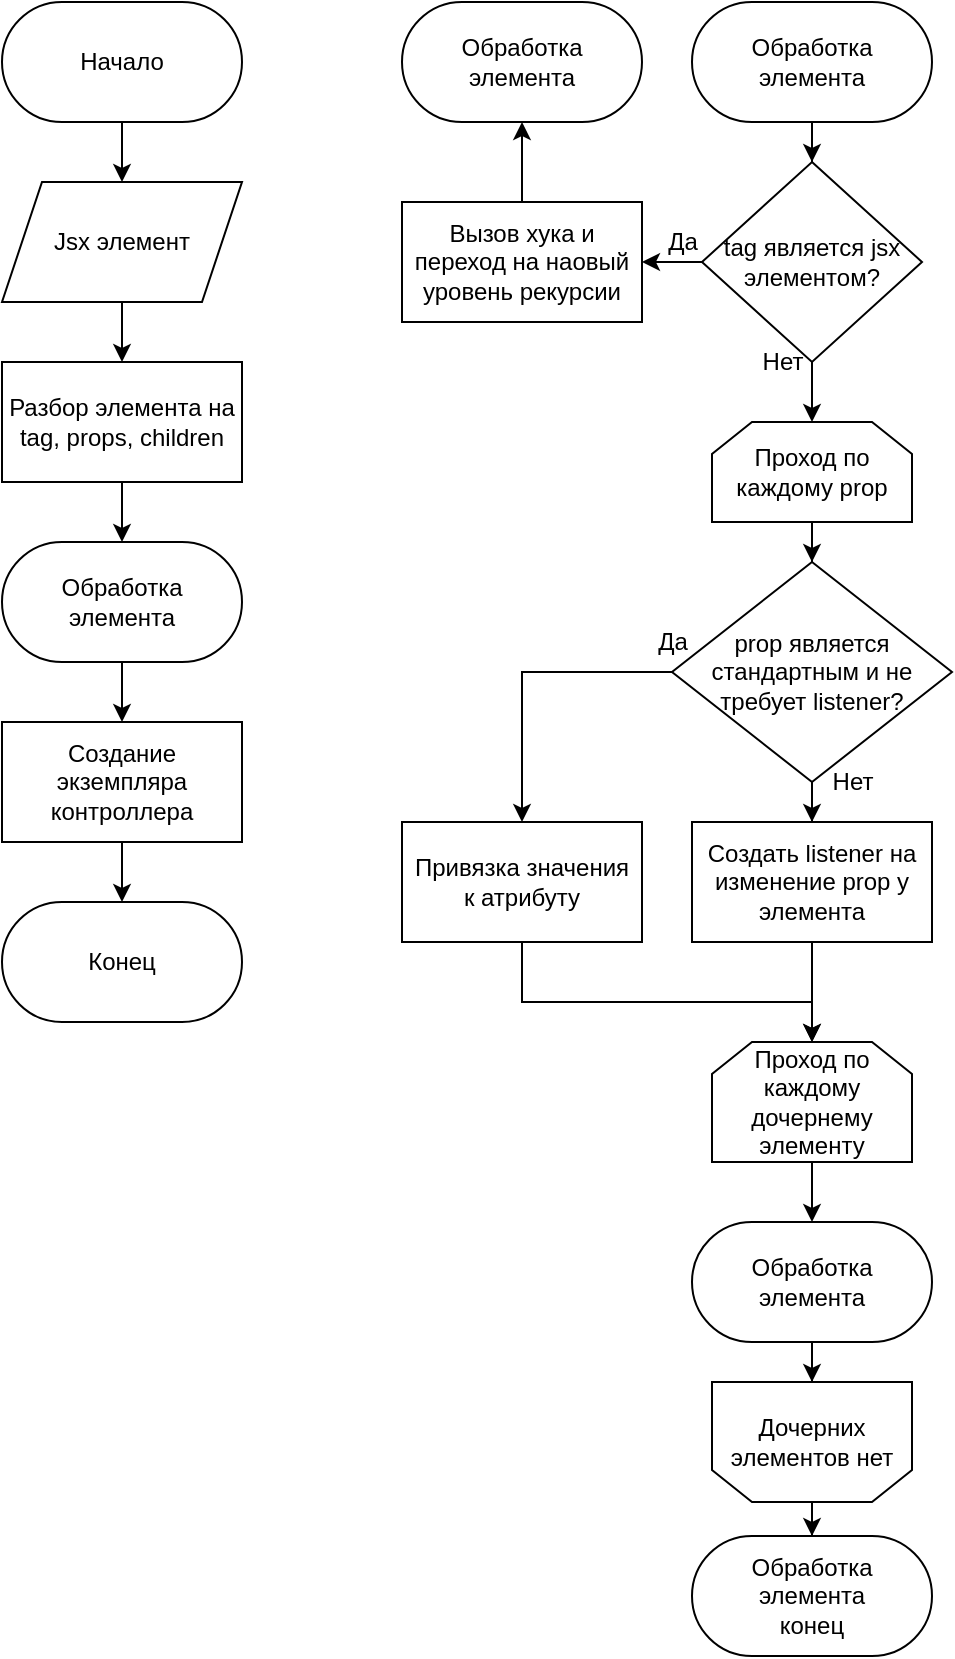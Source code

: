 <mxfile version="18.1.3" type="github">
  <diagram id="B-PzsZRkPjX6PxMCgFXg" name="Page-1">
    <mxGraphModel dx="1057" dy="663" grid="1" gridSize="10" guides="1" tooltips="1" connect="1" arrows="1" fold="1" page="1" pageScale="1" pageWidth="1169" pageHeight="827" math="0" shadow="0">
      <root>
        <mxCell id="0" />
        <mxCell id="1" parent="0" />
        <mxCell id="Aq3miebIJ-TevSFbFQSq-3" style="edgeStyle=orthogonalEdgeStyle;rounded=0;orthogonalLoop=1;jettySize=auto;html=1;entryX=0.5;entryY=0;entryDx=0;entryDy=0;" edge="1" parent="1" source="Aq3miebIJ-TevSFbFQSq-1" target="Aq3miebIJ-TevSFbFQSq-2">
          <mxGeometry relative="1" as="geometry" />
        </mxCell>
        <mxCell id="Aq3miebIJ-TevSFbFQSq-1" value="Начало" style="rounded=1;whiteSpace=wrap;html=1;arcSize=50;" vertex="1" parent="1">
          <mxGeometry x="347" width="120" height="60" as="geometry" />
        </mxCell>
        <mxCell id="Aq3miebIJ-TevSFbFQSq-5" style="edgeStyle=orthogonalEdgeStyle;rounded=0;orthogonalLoop=1;jettySize=auto;html=1;entryX=0.5;entryY=0;entryDx=0;entryDy=0;" edge="1" parent="1" source="Aq3miebIJ-TevSFbFQSq-2" target="Aq3miebIJ-TevSFbFQSq-4">
          <mxGeometry relative="1" as="geometry" />
        </mxCell>
        <mxCell id="Aq3miebIJ-TevSFbFQSq-2" value="Jsx элемент" style="shape=parallelogram;perimeter=parallelogramPerimeter;whiteSpace=wrap;html=1;fixedSize=1;" vertex="1" parent="1">
          <mxGeometry x="347" y="90" width="120" height="60" as="geometry" />
        </mxCell>
        <mxCell id="Aq3miebIJ-TevSFbFQSq-61" style="edgeStyle=orthogonalEdgeStyle;rounded=0;orthogonalLoop=1;jettySize=auto;html=1;" edge="1" parent="1" source="Aq3miebIJ-TevSFbFQSq-4" target="Aq3miebIJ-TevSFbFQSq-60">
          <mxGeometry relative="1" as="geometry" />
        </mxCell>
        <mxCell id="Aq3miebIJ-TevSFbFQSq-4" value="&lt;div&gt;Разбор элемента на &lt;br&gt;&lt;/div&gt;&lt;div&gt;tag, props, children&lt;br&gt;&lt;/div&gt;" style="rounded=0;whiteSpace=wrap;html=1;" vertex="1" parent="1">
          <mxGeometry x="347" y="180" width="120" height="60" as="geometry" />
        </mxCell>
        <mxCell id="Aq3miebIJ-TevSFbFQSq-46" style="edgeStyle=orthogonalEdgeStyle;rounded=0;orthogonalLoop=1;jettySize=auto;html=1;" edge="1" parent="1" source="Aq3miebIJ-TevSFbFQSq-30" target="Aq3miebIJ-TevSFbFQSq-33">
          <mxGeometry relative="1" as="geometry" />
        </mxCell>
        <mxCell id="Aq3miebIJ-TevSFbFQSq-30" value="&lt;div&gt;Обработка&lt;/div&gt;&lt;div&gt;элемента&lt;br&gt;&lt;/div&gt;" style="rounded=1;whiteSpace=wrap;html=1;arcSize=50;" vertex="1" parent="1">
          <mxGeometry x="692" width="120" height="60" as="geometry" />
        </mxCell>
        <mxCell id="Aq3miebIJ-TevSFbFQSq-31" value="" style="edgeStyle=orthogonalEdgeStyle;rounded=0;orthogonalLoop=1;jettySize=auto;html=1;" edge="1" parent="1" source="Aq3miebIJ-TevSFbFQSq-33" target="Aq3miebIJ-TevSFbFQSq-34">
          <mxGeometry relative="1" as="geometry" />
        </mxCell>
        <mxCell id="Aq3miebIJ-TevSFbFQSq-32" style="edgeStyle=orthogonalEdgeStyle;rounded=0;orthogonalLoop=1;jettySize=auto;html=1;entryX=0.5;entryY=0;entryDx=0;entryDy=0;" edge="1" parent="1" source="Aq3miebIJ-TevSFbFQSq-33" target="Aq3miebIJ-TevSFbFQSq-37">
          <mxGeometry relative="1" as="geometry" />
        </mxCell>
        <mxCell id="Aq3miebIJ-TevSFbFQSq-33" value="tag является jsx элементом?" style="rhombus;whiteSpace=wrap;html=1;rounded=0;" vertex="1" parent="1">
          <mxGeometry x="697" y="80" width="110" height="100" as="geometry" />
        </mxCell>
        <mxCell id="Aq3miebIJ-TevSFbFQSq-49" style="edgeStyle=orthogonalEdgeStyle;rounded=0;orthogonalLoop=1;jettySize=auto;html=1;entryX=0.5;entryY=1;entryDx=0;entryDy=0;" edge="1" parent="1" source="Aq3miebIJ-TevSFbFQSq-34" target="Aq3miebIJ-TevSFbFQSq-48">
          <mxGeometry relative="1" as="geometry" />
        </mxCell>
        <mxCell id="Aq3miebIJ-TevSFbFQSq-34" value="Вызов хука и переход на наовый уровень рекурсии" style="whiteSpace=wrap;html=1;rounded=0;" vertex="1" parent="1">
          <mxGeometry x="547" y="100" width="120" height="60" as="geometry" />
        </mxCell>
        <mxCell id="Aq3miebIJ-TevSFbFQSq-35" value="&lt;div&gt;Да&lt;/div&gt;" style="text;html=1;align=center;verticalAlign=middle;resizable=0;points=[];autosize=1;strokeColor=none;fillColor=none;" vertex="1" parent="1">
          <mxGeometry x="672" y="110" width="30" height="20" as="geometry" />
        </mxCell>
        <mxCell id="Aq3miebIJ-TevSFbFQSq-36" value="" style="edgeStyle=orthogonalEdgeStyle;rounded=0;orthogonalLoop=1;jettySize=auto;html=1;" edge="1" parent="1" source="Aq3miebIJ-TevSFbFQSq-37" target="Aq3miebIJ-TevSFbFQSq-40">
          <mxGeometry relative="1" as="geometry" />
        </mxCell>
        <mxCell id="Aq3miebIJ-TevSFbFQSq-37" value="Проход по каждому prop" style="shape=loopLimit;whiteSpace=wrap;html=1;" vertex="1" parent="1">
          <mxGeometry x="702" y="210" width="100" height="50" as="geometry" />
        </mxCell>
        <mxCell id="Aq3miebIJ-TevSFbFQSq-38" style="edgeStyle=orthogonalEdgeStyle;rounded=0;orthogonalLoop=1;jettySize=auto;html=1;entryX=0.5;entryY=0;entryDx=0;entryDy=0;" edge="1" parent="1" source="Aq3miebIJ-TevSFbFQSq-40" target="Aq3miebIJ-TevSFbFQSq-41">
          <mxGeometry relative="1" as="geometry" />
        </mxCell>
        <mxCell id="Aq3miebIJ-TevSFbFQSq-39" value="" style="edgeStyle=orthogonalEdgeStyle;rounded=0;orthogonalLoop=1;jettySize=auto;html=1;" edge="1" parent="1" source="Aq3miebIJ-TevSFbFQSq-40" target="Aq3miebIJ-TevSFbFQSq-44">
          <mxGeometry relative="1" as="geometry" />
        </mxCell>
        <mxCell id="Aq3miebIJ-TevSFbFQSq-40" value="prop является стандартным и не требует listener?" style="rhombus;whiteSpace=wrap;html=1;" vertex="1" parent="1">
          <mxGeometry x="682" y="280" width="140" height="110" as="geometry" />
        </mxCell>
        <mxCell id="Aq3miebIJ-TevSFbFQSq-52" style="edgeStyle=orthogonalEdgeStyle;rounded=0;orthogonalLoop=1;jettySize=auto;html=1;entryX=0.5;entryY=0;entryDx=0;entryDy=0;" edge="1" parent="1" source="Aq3miebIJ-TevSFbFQSq-41" target="Aq3miebIJ-TevSFbFQSq-51">
          <mxGeometry relative="1" as="geometry">
            <Array as="points">
              <mxPoint x="607" y="500" />
              <mxPoint x="752" y="500" />
            </Array>
          </mxGeometry>
        </mxCell>
        <mxCell id="Aq3miebIJ-TevSFbFQSq-41" value="&lt;div&gt;Привязка значения&lt;/div&gt;&lt;div&gt;к атрибуту&lt;/div&gt;" style="whiteSpace=wrap;html=1;" vertex="1" parent="1">
          <mxGeometry x="547" y="410" width="120" height="60" as="geometry" />
        </mxCell>
        <mxCell id="Aq3miebIJ-TevSFbFQSq-42" value="Нет" style="text;html=1;align=center;verticalAlign=middle;resizable=0;points=[];autosize=1;strokeColor=none;fillColor=none;" vertex="1" parent="1">
          <mxGeometry x="717" y="170" width="40" height="20" as="geometry" />
        </mxCell>
        <mxCell id="Aq3miebIJ-TevSFbFQSq-43" value="&lt;div&gt;Да&lt;/div&gt;" style="text;html=1;align=center;verticalAlign=middle;resizable=0;points=[];autosize=1;strokeColor=none;fillColor=none;" vertex="1" parent="1">
          <mxGeometry x="667" y="310" width="30" height="20" as="geometry" />
        </mxCell>
        <mxCell id="Aq3miebIJ-TevSFbFQSq-53" style="edgeStyle=orthogonalEdgeStyle;rounded=0;orthogonalLoop=1;jettySize=auto;html=1;" edge="1" parent="1" source="Aq3miebIJ-TevSFbFQSq-44">
          <mxGeometry relative="1" as="geometry">
            <mxPoint x="752" y="520" as="targetPoint" />
          </mxGeometry>
        </mxCell>
        <mxCell id="Aq3miebIJ-TevSFbFQSq-44" value="Создать listener на изменение prop у элемента" style="whiteSpace=wrap;html=1;" vertex="1" parent="1">
          <mxGeometry x="692" y="410" width="120" height="60" as="geometry" />
        </mxCell>
        <mxCell id="Aq3miebIJ-TevSFbFQSq-45" value="Нет" style="text;html=1;align=center;verticalAlign=middle;resizable=0;points=[];autosize=1;strokeColor=none;fillColor=none;" vertex="1" parent="1">
          <mxGeometry x="752" y="380" width="40" height="20" as="geometry" />
        </mxCell>
        <mxCell id="Aq3miebIJ-TevSFbFQSq-48" value="&lt;div&gt;Обработка&lt;/div&gt;&lt;div&gt;элемента&lt;br&gt;&lt;/div&gt;" style="rounded=1;whiteSpace=wrap;html=1;arcSize=50;" vertex="1" parent="1">
          <mxGeometry x="547" width="120" height="60" as="geometry" />
        </mxCell>
        <mxCell id="Aq3miebIJ-TevSFbFQSq-55" style="edgeStyle=orthogonalEdgeStyle;rounded=0;orthogonalLoop=1;jettySize=auto;html=1;entryX=0.5;entryY=0;entryDx=0;entryDy=0;" edge="1" parent="1" source="Aq3miebIJ-TevSFbFQSq-51" target="Aq3miebIJ-TevSFbFQSq-54">
          <mxGeometry relative="1" as="geometry" />
        </mxCell>
        <mxCell id="Aq3miebIJ-TevSFbFQSq-51" value="Проход по каждому дочернему элементу" style="shape=loopLimit;whiteSpace=wrap;html=1;" vertex="1" parent="1">
          <mxGeometry x="702" y="520" width="100" height="60" as="geometry" />
        </mxCell>
        <mxCell id="Aq3miebIJ-TevSFbFQSq-57" style="edgeStyle=orthogonalEdgeStyle;rounded=0;orthogonalLoop=1;jettySize=auto;html=1;" edge="1" parent="1" source="Aq3miebIJ-TevSFbFQSq-54" target="Aq3miebIJ-TevSFbFQSq-56">
          <mxGeometry relative="1" as="geometry" />
        </mxCell>
        <mxCell id="Aq3miebIJ-TevSFbFQSq-54" value="&lt;div&gt;Обработка&lt;/div&gt;&lt;div&gt;элемента&lt;br&gt;&lt;/div&gt;" style="rounded=1;whiteSpace=wrap;html=1;arcSize=50;" vertex="1" parent="1">
          <mxGeometry x="692" y="610" width="120" height="60" as="geometry" />
        </mxCell>
        <mxCell id="Aq3miebIJ-TevSFbFQSq-59" value="" style="edgeStyle=orthogonalEdgeStyle;rounded=0;orthogonalLoop=1;jettySize=auto;html=1;" edge="1" parent="1" source="Aq3miebIJ-TevSFbFQSq-56" target="Aq3miebIJ-TevSFbFQSq-58">
          <mxGeometry relative="1" as="geometry" />
        </mxCell>
        <mxCell id="Aq3miebIJ-TevSFbFQSq-56" value="Дочерних элементов нет" style="shape=loopLimit;whiteSpace=wrap;html=1;direction=west;" vertex="1" parent="1">
          <mxGeometry x="702" y="690" width="100" height="60" as="geometry" />
        </mxCell>
        <mxCell id="Aq3miebIJ-TevSFbFQSq-58" value="&lt;div&gt;Обработка&lt;/div&gt;&lt;div&gt;элемента&lt;/div&gt;&lt;div&gt;конец&lt;br&gt;&lt;/div&gt;" style="rounded=1;whiteSpace=wrap;html=1;arcSize=50;" vertex="1" parent="1">
          <mxGeometry x="692" y="767" width="120" height="60" as="geometry" />
        </mxCell>
        <mxCell id="Aq3miebIJ-TevSFbFQSq-63" style="edgeStyle=orthogonalEdgeStyle;rounded=0;orthogonalLoop=1;jettySize=auto;html=1;entryX=0.5;entryY=0;entryDx=0;entryDy=0;" edge="1" parent="1" source="Aq3miebIJ-TevSFbFQSq-60" target="Aq3miebIJ-TevSFbFQSq-62">
          <mxGeometry relative="1" as="geometry" />
        </mxCell>
        <mxCell id="Aq3miebIJ-TevSFbFQSq-60" value="&lt;div&gt;Обработка&lt;/div&gt;&lt;div&gt;элемента&lt;br&gt;&lt;/div&gt;" style="rounded=1;whiteSpace=wrap;html=1;arcSize=50;" vertex="1" parent="1">
          <mxGeometry x="347" y="270" width="120" height="60" as="geometry" />
        </mxCell>
        <mxCell id="Aq3miebIJ-TevSFbFQSq-65" style="edgeStyle=orthogonalEdgeStyle;rounded=0;orthogonalLoop=1;jettySize=auto;html=1;entryX=0.5;entryY=0;entryDx=0;entryDy=0;" edge="1" parent="1" source="Aq3miebIJ-TevSFbFQSq-62" target="Aq3miebIJ-TevSFbFQSq-64">
          <mxGeometry relative="1" as="geometry" />
        </mxCell>
        <mxCell id="Aq3miebIJ-TevSFbFQSq-62" value="&lt;div&gt;Создание экземпляра контроллера&lt;br&gt;&lt;/div&gt;" style="rounded=0;whiteSpace=wrap;html=1;" vertex="1" parent="1">
          <mxGeometry x="347" y="360" width="120" height="60" as="geometry" />
        </mxCell>
        <mxCell id="Aq3miebIJ-TevSFbFQSq-64" value="Конец" style="rounded=1;whiteSpace=wrap;html=1;arcSize=50;" vertex="1" parent="1">
          <mxGeometry x="347" y="450" width="120" height="60" as="geometry" />
        </mxCell>
      </root>
    </mxGraphModel>
  </diagram>
</mxfile>
